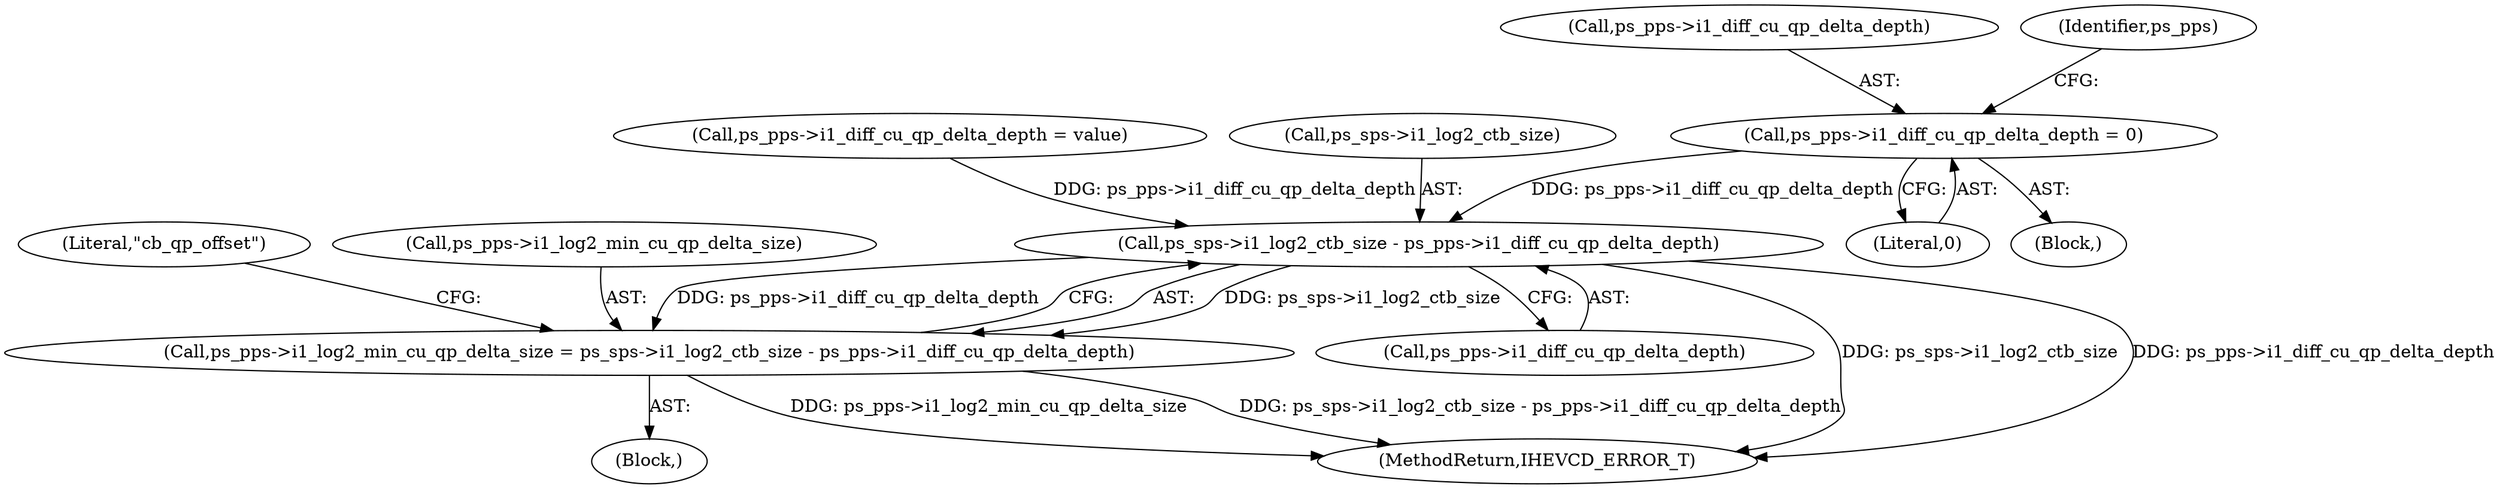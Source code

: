 digraph "0_Android_ebaa71da6362c497310377df509651974401d258@pointer" {
"1000350" [label="(Call,ps_pps->i1_diff_cu_qp_delta_depth = 0)"];
"1000359" [label="(Call,ps_sps->i1_log2_ctb_size - ps_pps->i1_diff_cu_qp_delta_depth)"];
"1000355" [label="(Call,ps_pps->i1_log2_min_cu_qp_delta_size = ps_sps->i1_log2_ctb_size - ps_pps->i1_diff_cu_qp_delta_depth)"];
"1000367" [label="(Literal,\"cb_qp_offset\")"];
"1000351" [label="(Call,ps_pps->i1_diff_cu_qp_delta_depth)"];
"1000343" [label="(Call,ps_pps->i1_diff_cu_qp_delta_depth = value)"];
"1000350" [label="(Call,ps_pps->i1_diff_cu_qp_delta_depth = 0)"];
"1000360" [label="(Call,ps_sps->i1_log2_ctb_size)"];
"1000349" [label="(Block,)"];
"1000359" [label="(Call,ps_sps->i1_log2_ctb_size - ps_pps->i1_diff_cu_qp_delta_depth)"];
"1000356" [label="(Call,ps_pps->i1_log2_min_cu_qp_delta_size)"];
"1000355" [label="(Call,ps_pps->i1_log2_min_cu_qp_delta_size = ps_sps->i1_log2_ctb_size - ps_pps->i1_diff_cu_qp_delta_depth)"];
"1000363" [label="(Call,ps_pps->i1_diff_cu_qp_delta_depth)"];
"1000979" [label="(MethodReturn,IHEVCD_ERROR_T)"];
"1000110" [label="(Block,)"];
"1000357" [label="(Identifier,ps_pps)"];
"1000354" [label="(Literal,0)"];
"1000350" -> "1000349"  [label="AST: "];
"1000350" -> "1000354"  [label="CFG: "];
"1000351" -> "1000350"  [label="AST: "];
"1000354" -> "1000350"  [label="AST: "];
"1000357" -> "1000350"  [label="CFG: "];
"1000350" -> "1000359"  [label="DDG: ps_pps->i1_diff_cu_qp_delta_depth"];
"1000359" -> "1000355"  [label="AST: "];
"1000359" -> "1000363"  [label="CFG: "];
"1000360" -> "1000359"  [label="AST: "];
"1000363" -> "1000359"  [label="AST: "];
"1000355" -> "1000359"  [label="CFG: "];
"1000359" -> "1000979"  [label="DDG: ps_sps->i1_log2_ctb_size"];
"1000359" -> "1000979"  [label="DDG: ps_pps->i1_diff_cu_qp_delta_depth"];
"1000359" -> "1000355"  [label="DDG: ps_sps->i1_log2_ctb_size"];
"1000359" -> "1000355"  [label="DDG: ps_pps->i1_diff_cu_qp_delta_depth"];
"1000343" -> "1000359"  [label="DDG: ps_pps->i1_diff_cu_qp_delta_depth"];
"1000355" -> "1000110"  [label="AST: "];
"1000356" -> "1000355"  [label="AST: "];
"1000367" -> "1000355"  [label="CFG: "];
"1000355" -> "1000979"  [label="DDG: ps_pps->i1_log2_min_cu_qp_delta_size"];
"1000355" -> "1000979"  [label="DDG: ps_sps->i1_log2_ctb_size - ps_pps->i1_diff_cu_qp_delta_depth"];
}
